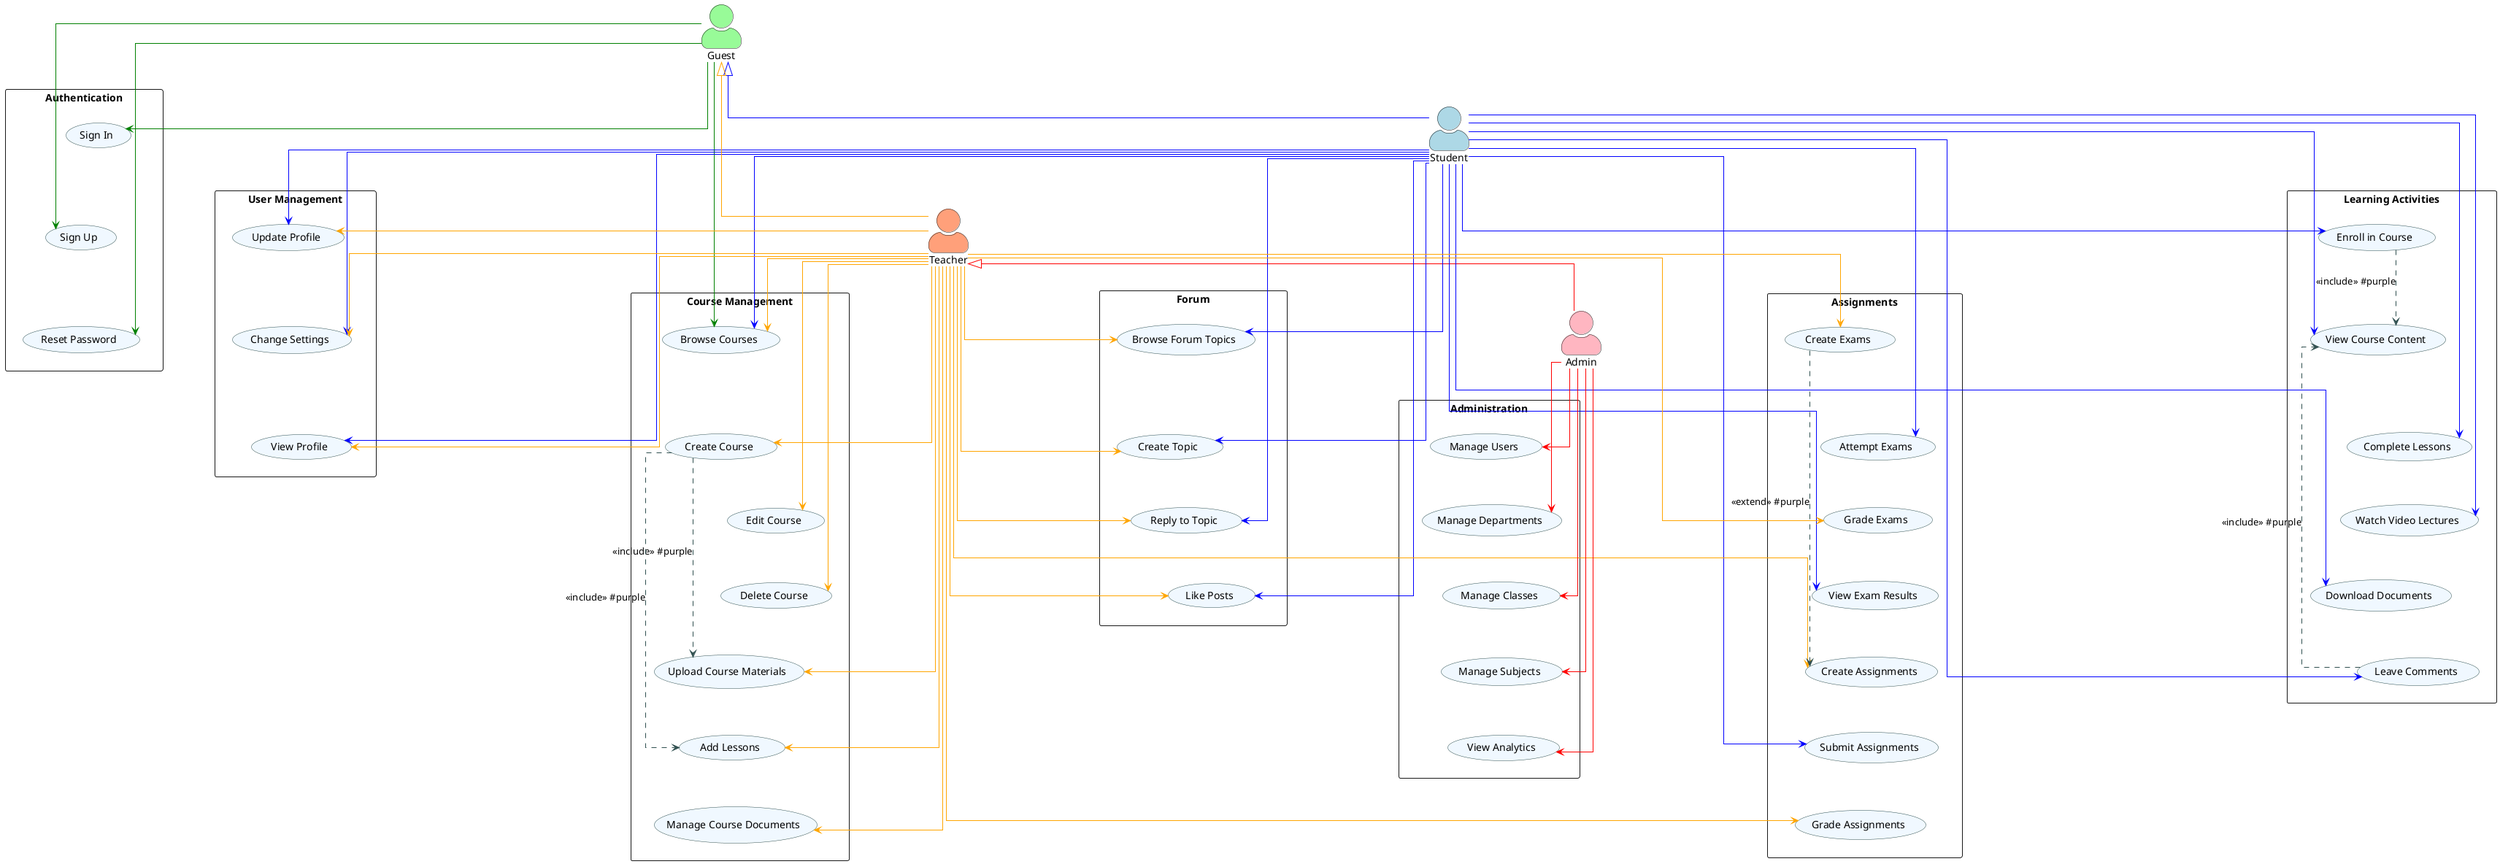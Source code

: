 @startuml
' Định nghĩa giao diện và cấu hình
skinparam usecase {
  BackgroundColor #f0f8ff
  BorderColor #2f4f4f
  ArrowColor #2f4f4f
}

skinparam actorStyle awesome
skinparam packageStyle rectangle
skinparam linetype ortho

' Định nghĩa actors và vị trí
actor "Guest" as guest #palegreen
actor "Student" as student #lightblue
actor "Teacher" as teacher #lightsalmon
actor "Admin" as admin #lightpink

' Sử dụng layout để đặt actors theo hàng dọc bên trái
guest -[hidden]down-> student
student -[hidden]down-> teacher
teacher -[hidden]down-> admin

' Định nghĩa các packages và vị trí
' Xếp các gói thành 2 cột

' Cột bên trái
package "Authentication" as auth {
  usecase "Sign In" as signin
  usecase "Sign Up" as signup
  usecase "Reset Password" as resetpw
  
  signin -[hidden]down-> signup
  signup -[hidden]down-> resetpw
}

package "User Management" as user {
  usecase "Update Profile" as updateprofile
  usecase "Change Settings" as changesettings
  usecase "View Profile" as viewprofile
  
  updateprofile -[hidden]down-> changesettings
  changesettings -[hidden]down-> viewprofile
}

package "Course Management" as course {
  usecase "Browse Courses" as browsecourses
  usecase "Create Course" as createcourse
  usecase "Edit Course" as editcourse
  usecase "Delete Course" as deletecourse
  usecase "Upload Course Materials" as uploadmaterials
  usecase "Add Lessons" as addlessons
  usecase "Manage Course Documents" as managedocs
  
  browsecourses -[hidden]down-> createcourse
  createcourse -[hidden]down-> editcourse
  editcourse -[hidden]down-> deletecourse
  deletecourse -[hidden]down-> uploadmaterials
  uploadmaterials -[hidden]down-> addlessons
  addlessons -[hidden]down-> managedocs
}

' Đặt các gói bên trái theo hàng dọc
auth -[hidden]down-> user
user -[hidden]down-> course

' Cột bên phải
package "Learning Activities" as learning {
  usecase "Enroll in Course" as enrollcourse
  usecase "View Course Content" as viewcontent
  usecase "Complete Lessons" as completelessons
  usecase "Watch Video Lectures" as watchvideos
  usecase "Download Documents" as downloaddocs
  usecase "Leave Comments" as leavecomments
  
  enrollcourse -[hidden]down-> viewcontent
  viewcontent -[hidden]down-> completelessons
  completelessons -[hidden]down-> watchvideos
  watchvideos -[hidden]down-> downloaddocs
  downloaddocs -[hidden]down-> leavecomments
}

package "Assignments" as assignments {
  usecase "Create Exams" as createexams
  usecase "Attempt Exams" as attemptexams
  usecase "Grade Exams" as gradeexams
  usecase "View Exam Results" as viewresults
  usecase "Create Assignments" as createassignments
  usecase "Submit Assignments" as submitassignments
  usecase "Grade Assignments" as gradeassignments
  
  createexams -[hidden]down-> attemptexams
  attemptexams -[hidden]down-> gradeexams
  gradeexams -[hidden]down-> viewresults
  viewresults -[hidden]down-> createassignments
  createassignments -[hidden]down-> submitassignments
  submitassignments -[hidden]down-> gradeassignments
}

package "Forum" as forum {
  usecase "Browse Forum Topics" as browsetopics
  usecase "Create Topic" as createtopic
  usecase "Reply to Topic" as replytopic
  usecase "Like Posts" as likeposts
  
  browsetopics -[hidden]down-> createtopic
  createtopic -[hidden]down-> replytopic
  replytopic -[hidden]down-> likeposts
}

package "Administration" as admin_pkg {
  usecase "Manage Users" as manageusers
  usecase "Manage Departments" as managedepartments
  usecase "Manage Classes" as manageclasses
  usecase "Manage Subjects" as managesubjects
  usecase "View Analytics" as viewanalytics
  
  manageusers -[hidden]down-> managedepartments
  managedepartments -[hidden]down-> manageclasses
  manageclasses -[hidden]down-> managesubjects
  managesubjects -[hidden]down-> viewanalytics
}

' Đặt các gói bên phải theo hàng dọc
learning -[hidden]down-> assignments
assignments -[hidden]down-> forum
forum -[hidden]down-> admin_pkg

' Sắp xếp hai cột
auth -[hidden]right- learning
course -[hidden]right- assignments
user -[hidden]right- forum

' Định nghĩa các quan hệ giữa actors và use cases với màu sắc
' Guest relationships
guest --> signin #green
guest --> signup #green
guest --> resetpw #green
guest --> browsecourses #green

' Student relationships
student --> updateprofile #blue
student --> changesettings #blue
student --> viewprofile #blue
student --> browsecourses #blue
student --> enrollcourse #blue
student --> viewcontent #blue
student --> completelessons #blue
student --> watchvideos #blue
student --> downloaddocs #blue
student --> leavecomments #blue
student --> attemptexams #blue
student --> viewresults #blue
student --> submitassignments #blue
student --> browsetopics #blue
student --> createtopic #blue
student --> replytopic #blue
student --> likeposts #blue

' Teacher relationships
teacher --> updateprofile #orange
teacher --> changesettings #orange
teacher --> viewprofile #orange
teacher --> browsecourses #orange
teacher --> createcourse #orange
teacher --> editcourse #orange
teacher --> deletecourse #orange
teacher --> uploadmaterials #orange
teacher --> addlessons #orange
teacher --> managedocs #orange
teacher --> createexams #orange
teacher --> gradeexams #orange
teacher --> createassignments #orange
teacher --> gradeassignments #orange
teacher --> browsetopics #orange
teacher --> createtopic #orange
teacher --> replytopic #orange
teacher --> likeposts #orange

' Admin relationships
admin --> manageusers #red
admin --> managedepartments #red
admin --> manageclasses #red
admin --> managesubjects #red
admin --> viewanalytics #red
admin --|> teacher #red

' Inheritance - sử dụng màu sắc để phân biệt
student --|> guest #blue
teacher --|> guest #orange

' Include relationships - làm nổi bật với kiểu đường chấm
createcourse ..> uploadmaterials : <<include>> #purple
createcourse ..> addlessons : <<include>> #purple
enrollcourse ..> viewcontent : <<include>> #purple
createexams ..> createassignments : <<extend>> #purple
leavecomments ..> viewcontent : <<include>> #purple
@enduml